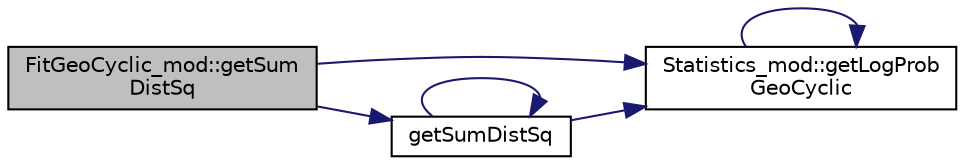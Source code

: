 digraph "FitGeoCyclic_mod::getSumDistSq"
{
 // LATEX_PDF_SIZE
  edge [fontname="Helvetica",fontsize="10",labelfontname="Helvetica",labelfontsize="10"];
  node [fontname="Helvetica",fontsize="10",shape=record];
  rankdir="LR";
  Node1 [label="FitGeoCyclic_mod::getSum\lDistSq",height=0.2,width=0.4,color="black", fillcolor="grey75", style="filled", fontcolor="black",tooltip="Return the sum of the distances squared from the current fit."];
  Node1 -> Node2 [color="midnightblue",fontsize="10",style="solid"];
  Node2 [label="Statistics_mod::getLogProb\lGeoCyclic",height=0.2,width=0.4,color="black", fillcolor="white", style="filled",URL="$namespaceStatistics__mod.html#ad427c8745d5418416547ef496bfa9402",tooltip="Compute the natural logarithm of the Geometric distribution PDF of a limited range of Bernoulli trial..."];
  Node2 -> Node2 [color="midnightblue",fontsize="10",style="solid"];
  Node1 -> Node3 [color="midnightblue",fontsize="10",style="solid"];
  Node3 [label="getSumDistSq",height=0.2,width=0.4,color="black", fillcolor="white", style="filled",URL="$FitGeoCyclic__mod_8f90.html#aaf19ced31038d8a6fb7c3582c05a054b",tooltip=" "];
  Node3 -> Node2 [color="midnightblue",fontsize="10",style="solid"];
  Node3 -> Node3 [color="midnightblue",fontsize="10",style="solid"];
}
